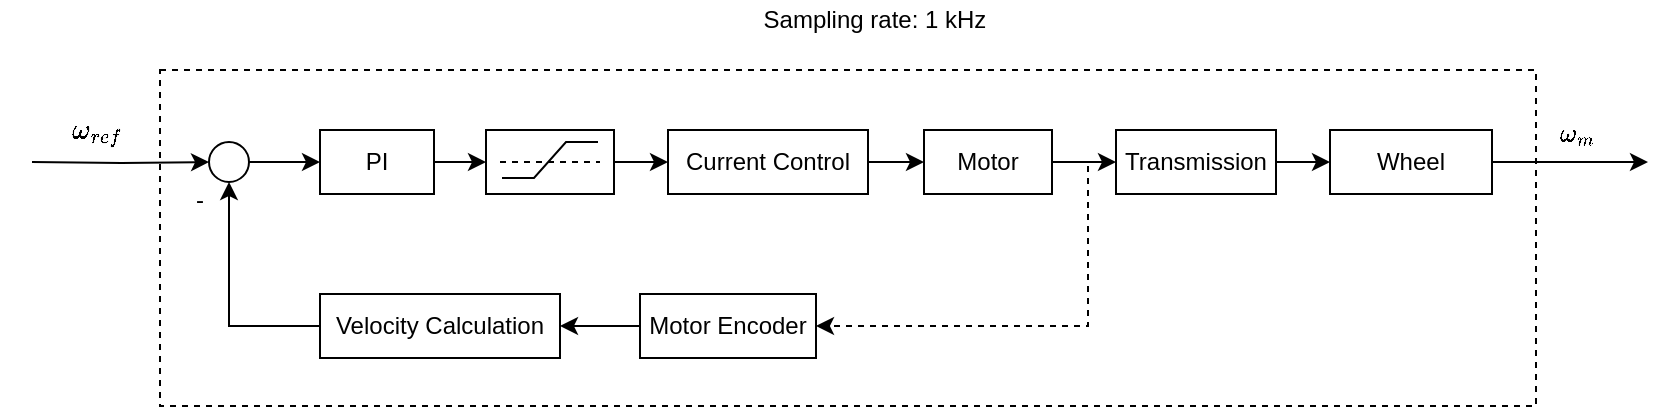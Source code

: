 <mxfile version="10.6.5" type="device"><diagram id="f7IH7GGQtJvT7wMJTq1Y" name="Page-1"><mxGraphModel dx="1823" dy="595" grid="1" gridSize="8" guides="1" tooltips="1" connect="1" arrows="1" fold="1" page="1" pageScale="1" pageWidth="827" pageHeight="1169" math="1" shadow="0"><root><mxCell id="0"/><mxCell id="1" parent="0"/><mxCell id="TRZq5iaedLAZr3SfJ6ze-9" value="Sampling rate: 1 kHz" style="text;html=1;strokeColor=none;fillColor=none;align=center;verticalAlign=middle;whiteSpace=wrap;rounded=0;dashed=1;" parent="1" vertex="1"><mxGeometry x="328" y="333" width="123" height="20" as="geometry"/></mxCell><mxCell id="FqaCWzUhsKXWs-iJjXtJ-1" value="" style="rounded=0;whiteSpace=wrap;html=1;dashed=1;fillColor=none;" vertex="1" parent="1"><mxGeometry x="32" y="368" width="688" height="168" as="geometry"/></mxCell><mxCell id="FqaCWzUhsKXWs-iJjXtJ-2" style="edgeStyle=orthogonalEdgeStyle;rounded=0;orthogonalLoop=1;jettySize=auto;html=1;exitX=1;exitY=0.5;exitDx=0;exitDy=0;entryX=0;entryY=0.5;entryDx=0;entryDy=0;" edge="1" parent="1" source="FqaCWzUhsKXWs-iJjXtJ-9" target="FqaCWzUhsKXWs-iJjXtJ-4"><mxGeometry relative="1" as="geometry"/></mxCell><mxCell id="FqaCWzUhsKXWs-iJjXtJ-33" style="edgeStyle=orthogonalEdgeStyle;rounded=0;orthogonalLoop=1;jettySize=auto;html=1;exitX=1;exitY=0.5;exitDx=0;exitDy=0;entryX=0;entryY=0.5;entryDx=0;entryDy=0;" edge="1" parent="1" source="FqaCWzUhsKXWs-iJjXtJ-4" target="FqaCWzUhsKXWs-iJjXtJ-30"><mxGeometry relative="1" as="geometry"/></mxCell><mxCell id="FqaCWzUhsKXWs-iJjXtJ-4" value="PI" style="rounded=0;whiteSpace=wrap;html=1;" vertex="1" parent="1"><mxGeometry x="112" y="398" width="57" height="32" as="geometry"/></mxCell><mxCell id="FqaCWzUhsKXWs-iJjXtJ-5" style="edgeStyle=orthogonalEdgeStyle;rounded=0;orthogonalLoop=1;jettySize=auto;html=1;entryX=1;entryY=0.5;entryDx=0;entryDy=0;" edge="1" parent="1" source="FqaCWzUhsKXWs-iJjXtJ-7" target="FqaCWzUhsKXWs-iJjXtJ-11"><mxGeometry relative="1" as="geometry"/></mxCell><mxCell id="FqaCWzUhsKXWs-iJjXtJ-39" style="edgeStyle=orthogonalEdgeStyle;rounded=0;orthogonalLoop=1;jettySize=auto;html=1;entryX=1;entryY=0.5;entryDx=0;entryDy=0;dashed=1;" edge="1" parent="1" target="FqaCWzUhsKXWs-iJjXtJ-7"><mxGeometry relative="1" as="geometry"><mxPoint x="496" y="416" as="sourcePoint"/><Array as="points"><mxPoint x="496" y="496"/></Array></mxGeometry></mxCell><mxCell id="FqaCWzUhsKXWs-iJjXtJ-7" value="Motor Encoder" style="rounded=0;whiteSpace=wrap;html=1;" vertex="1" parent="1"><mxGeometry x="272" y="480" width="88" height="32" as="geometry"/></mxCell><mxCell id="FqaCWzUhsKXWs-iJjXtJ-8" value="-" style="text;html=1;strokeColor=none;fillColor=none;align=center;verticalAlign=middle;whiteSpace=wrap;rounded=0;dashed=1;labelBackgroundColor=none;fontFamily=Helvetica;fontColor=#000000;" vertex="1" parent="1"><mxGeometry x="46.5" y="428" width="10" height="10" as="geometry"/></mxCell><mxCell id="FqaCWzUhsKXWs-iJjXtJ-38" style="edgeStyle=orthogonalEdgeStyle;rounded=0;orthogonalLoop=1;jettySize=auto;html=1;exitX=0;exitY=0.5;exitDx=0;exitDy=0;entryX=0;entryY=0.5;entryDx=0;entryDy=0;" edge="1" parent="1" target="FqaCWzUhsKXWs-iJjXtJ-9"><mxGeometry relative="1" as="geometry"><mxPoint x="-32" y="414" as="sourcePoint"/></mxGeometry></mxCell><mxCell id="FqaCWzUhsKXWs-iJjXtJ-41" value="$$\omega_{ref}$$" style="text;html=1;resizable=0;points=[];align=center;verticalAlign=middle;labelBackgroundColor=none;" vertex="1" connectable="0" parent="FqaCWzUhsKXWs-iJjXtJ-38"><mxGeometry x="-0.78" y="-1" relative="1" as="geometry"><mxPoint x="22" y="-17" as="offset"/></mxGeometry></mxCell><mxCell id="FqaCWzUhsKXWs-iJjXtJ-9" value="" style="ellipse;whiteSpace=wrap;html=1;aspect=fixed;" vertex="1" parent="1"><mxGeometry x="56.5" y="404" width="20" height="20" as="geometry"/></mxCell><mxCell id="FqaCWzUhsKXWs-iJjXtJ-10" style="edgeStyle=orthogonalEdgeStyle;rounded=0;orthogonalLoop=1;jettySize=auto;html=1;exitX=0;exitY=0.5;exitDx=0;exitDy=0;entryX=0.5;entryY=1;entryDx=0;entryDy=0;" edge="1" parent="1" source="FqaCWzUhsKXWs-iJjXtJ-11" target="FqaCWzUhsKXWs-iJjXtJ-9"><mxGeometry relative="1" as="geometry"/></mxCell><mxCell id="FqaCWzUhsKXWs-iJjXtJ-11" value="Velocity Calculation" style="rounded=0;whiteSpace=wrap;html=1;" vertex="1" parent="1"><mxGeometry x="112" y="480" width="120" height="32" as="geometry"/></mxCell><mxCell id="FqaCWzUhsKXWs-iJjXtJ-35" style="edgeStyle=orthogonalEdgeStyle;rounded=0;orthogonalLoop=1;jettySize=auto;html=1;exitX=1;exitY=0.5;exitDx=0;exitDy=0;entryX=0;entryY=0.5;entryDx=0;entryDy=0;" edge="1" parent="1" source="FqaCWzUhsKXWs-iJjXtJ-13" target="FqaCWzUhsKXWs-iJjXtJ-21"><mxGeometry relative="1" as="geometry"/></mxCell><mxCell id="FqaCWzUhsKXWs-iJjXtJ-13" value="Current Control" style="rounded=0;whiteSpace=wrap;html=1;" vertex="1" parent="1"><mxGeometry x="286" y="398" width="100" height="32" as="geometry"/></mxCell><mxCell id="FqaCWzUhsKXWs-iJjXtJ-36" style="edgeStyle=orthogonalEdgeStyle;rounded=0;orthogonalLoop=1;jettySize=auto;html=1;exitX=1;exitY=0.5;exitDx=0;exitDy=0;entryX=0;entryY=0.5;entryDx=0;entryDy=0;" edge="1" parent="1" source="FqaCWzUhsKXWs-iJjXtJ-21" target="FqaCWzUhsKXWs-iJjXtJ-23"><mxGeometry relative="1" as="geometry"/></mxCell><mxCell id="FqaCWzUhsKXWs-iJjXtJ-21" value="Motor" style="rounded=0;whiteSpace=wrap;html=1;" vertex="1" parent="1"><mxGeometry x="414" y="398" width="64" height="32" as="geometry"/></mxCell><mxCell id="FqaCWzUhsKXWs-iJjXtJ-37" style="edgeStyle=orthogonalEdgeStyle;rounded=0;orthogonalLoop=1;jettySize=auto;html=1;exitX=1;exitY=0.5;exitDx=0;exitDy=0;entryX=0;entryY=0.5;entryDx=0;entryDy=0;" edge="1" parent="1" source="FqaCWzUhsKXWs-iJjXtJ-23" target="FqaCWzUhsKXWs-iJjXtJ-25"><mxGeometry relative="1" as="geometry"/></mxCell><mxCell id="FqaCWzUhsKXWs-iJjXtJ-23" value="Transmission" style="rounded=0;whiteSpace=wrap;html=1;" vertex="1" parent="1"><mxGeometry x="510" y="398" width="80" height="32" as="geometry"/></mxCell><mxCell id="FqaCWzUhsKXWs-iJjXtJ-40" value="$$\omega_m$$" style="edgeStyle=orthogonalEdgeStyle;rounded=0;orthogonalLoop=1;jettySize=auto;html=1;exitX=1;exitY=0.5;exitDx=0;exitDy=0;labelBackgroundColor=none;" edge="1" parent="1" source="FqaCWzUhsKXWs-iJjXtJ-25"><mxGeometry x="0.081" y="14" relative="1" as="geometry"><mxPoint x="776" y="414" as="targetPoint"/><mxPoint as="offset"/></mxGeometry></mxCell><mxCell id="FqaCWzUhsKXWs-iJjXtJ-25" value="Wheel" style="rounded=0;whiteSpace=wrap;html=1;" vertex="1" parent="1"><mxGeometry x="617" y="398" width="81" height="32" as="geometry"/></mxCell><mxCell id="FqaCWzUhsKXWs-iJjXtJ-29" value="" style="group" vertex="1" connectable="0" parent="1"><mxGeometry x="195" y="398" width="64" height="32" as="geometry"/></mxCell><mxCell id="FqaCWzUhsKXWs-iJjXtJ-30" value="" style="rounded=0;whiteSpace=wrap;html=1;" vertex="1" parent="FqaCWzUhsKXWs-iJjXtJ-29"><mxGeometry width="64" height="32" as="geometry"/></mxCell><mxCell id="FqaCWzUhsKXWs-iJjXtJ-31" value="" style="endArrow=none;html=1;labelBackgroundColor=none;fontSize=8;rounded=0;" edge="1" parent="FqaCWzUhsKXWs-iJjXtJ-29"><mxGeometry width="50" height="50" relative="1" as="geometry"><mxPoint x="8" y="24" as="sourcePoint"/><mxPoint x="56" y="6" as="targetPoint"/><Array as="points"><mxPoint x="24" y="24"/><mxPoint x="40" y="6"/></Array></mxGeometry></mxCell><mxCell id="FqaCWzUhsKXWs-iJjXtJ-32" value="" style="endArrow=none;html=1;dashed=1;labelBackgroundColor=none;fontSize=8;" edge="1" parent="FqaCWzUhsKXWs-iJjXtJ-29"><mxGeometry width="50" height="50" relative="1" as="geometry"><mxPoint x="7" y="16" as="sourcePoint"/><mxPoint x="57" y="16" as="targetPoint"/></mxGeometry></mxCell><mxCell id="FqaCWzUhsKXWs-iJjXtJ-34" style="edgeStyle=orthogonalEdgeStyle;rounded=0;orthogonalLoop=1;jettySize=auto;html=1;exitX=1;exitY=0.5;exitDx=0;exitDy=0;entryX=0;entryY=0.5;entryDx=0;entryDy=0;" edge="1" parent="1" source="FqaCWzUhsKXWs-iJjXtJ-30" target="FqaCWzUhsKXWs-iJjXtJ-13"><mxGeometry relative="1" as="geometry"/></mxCell></root></mxGraphModel></diagram></mxfile>